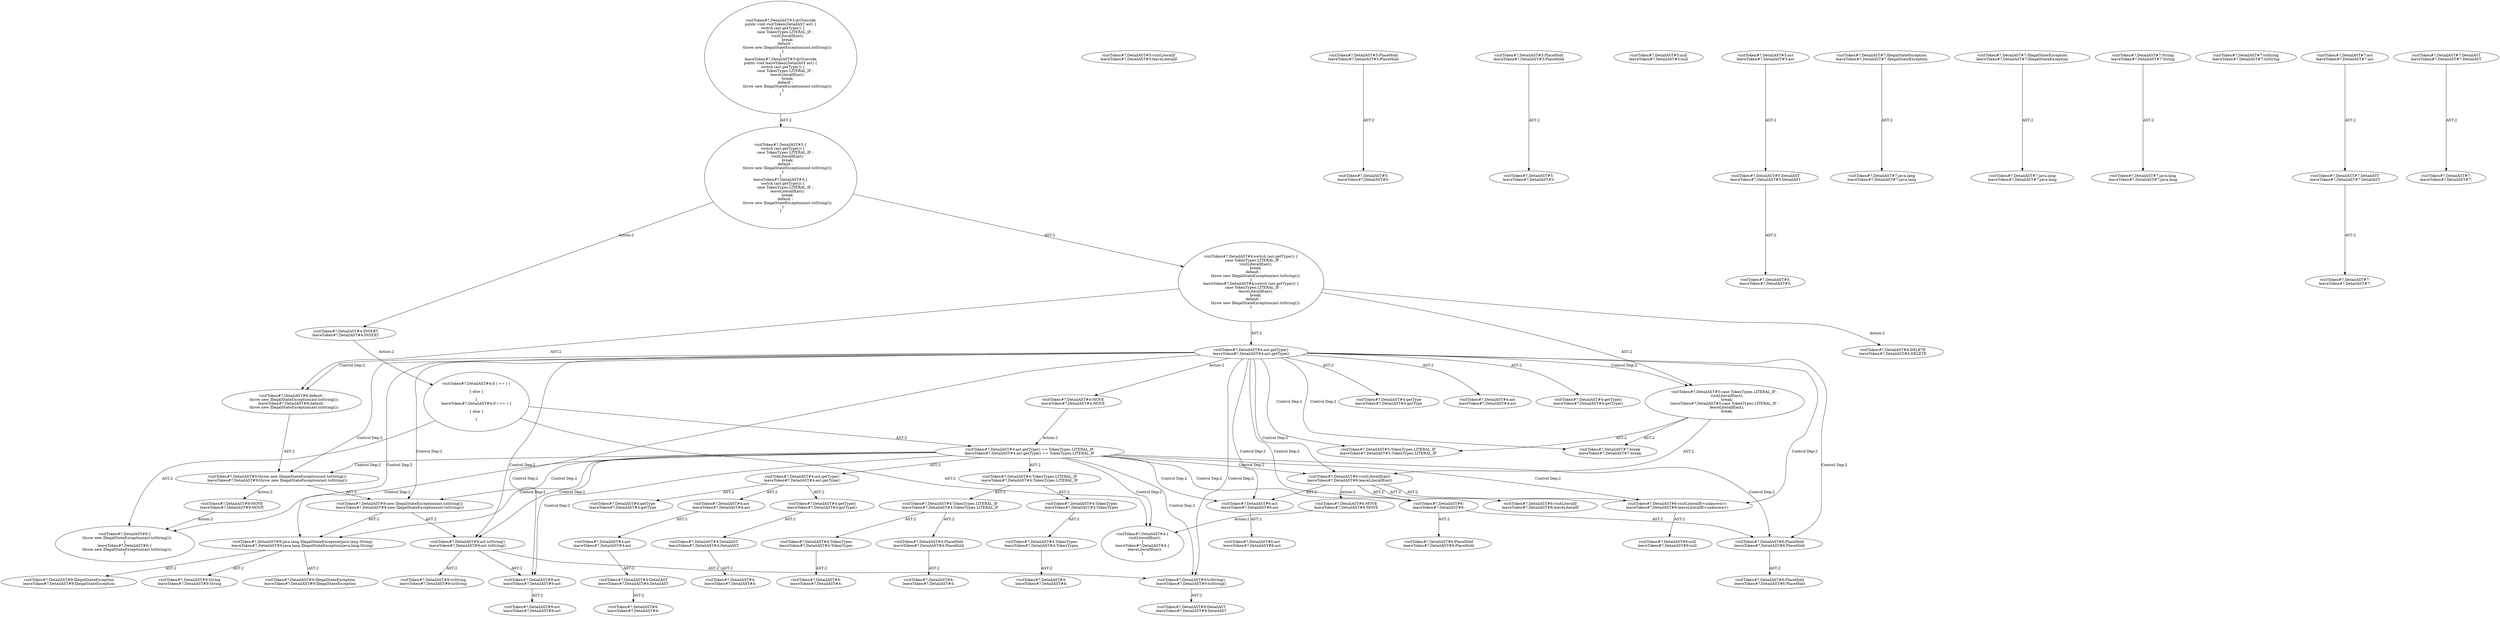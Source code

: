 digraph "Pattern" {
0 [label="visitToken#?,DetailAST#4:DELETE
leaveToken#?,DetailAST#4:DELETE" shape=ellipse]
1 [label="visitToken#?,DetailAST#4:switch (ast.getType()) \{
    case TokenTypes.LITERAL_IF :
        visitLiteralIf(ast);
        break;
    default :
        throw new IllegalStateException(ast.toString());
\}
leaveToken#?,DetailAST#4:switch (ast.getType()) \{
    case TokenTypes.LITERAL_IF :
        leaveLiteralIf(ast);
        break;
    default :
        throw new IllegalStateException(ast.toString());
\}" shape=ellipse]
2 [label="visitToken#?,DetailAST#3:\{
    switch (ast.getType()) \{
        case TokenTypes.LITERAL_IF :
            visitLiteralIf(ast);
            break;
        default :
            throw new IllegalStateException(ast.toString());
    \}
\}
leaveToken#?,DetailAST#3:\{
    switch (ast.getType()) \{
        case TokenTypes.LITERAL_IF :
            leaveLiteralIf(ast);
            break;
        default :
            throw new IllegalStateException(ast.toString());
    \}
\}" shape=ellipse]
3 [label="visitToken#?,DetailAST#3:@Override
public void visitToken(DetailAST ast) \{
    switch (ast.getType()) \{
        case TokenTypes.LITERAL_IF :
            visitLiteralIf(ast);
            break;
        default :
            throw new IllegalStateException(ast.toString());
    \}
\}
leaveToken#?,DetailAST#3:@Override
public void leaveToken(DetailAST ast) \{
    switch (ast.getType()) \{
        case TokenTypes.LITERAL_IF :
            leaveLiteralIf(ast);
            break;
        default :
            throw new IllegalStateException(ast.toString());
    \}
\}" shape=ellipse]
4 [label="visitToken#?,DetailAST#4:INSERT
leaveToken#?,DetailAST#4:INSERT" shape=ellipse]
5 [label="visitToken#?,DetailAST#4:if ( == ) \{

\} else \{

\}
leaveToken#?,DetailAST#4:if ( == ) \{

\} else \{

\}" shape=ellipse]
6 [label="visitToken#?,DetailAST#4:ast.getType() == TokenTypes.LITERAL_IF
leaveToken#?,DetailAST#4:ast.getType() == TokenTypes.LITERAL_IF" shape=ellipse]
7 [label="visitToken#?,DetailAST#4:ast.getType()
leaveToken#?,DetailAST#4:ast.getType()" shape=ellipse]
8 [label="visitToken#?,DetailAST#4:getType
leaveToken#?,DetailAST#4:getType" shape=ellipse]
9 [label="visitToken#?,DetailAST#4:ast
leaveToken#?,DetailAST#4:ast" shape=ellipse]
10 [label="visitToken#?,DetailAST#4:ast
leaveToken#?,DetailAST#4:ast" shape=ellipse]
11 [label="visitToken#?,DetailAST#4:DetailAST
leaveToken#?,DetailAST#4:DetailAST" shape=ellipse]
12 [label="visitToken#?,DetailAST#4:
leaveToken#?,DetailAST#4:" shape=ellipse]
13 [label="visitToken#?,DetailAST#4:getType()
leaveToken#?,DetailAST#4:getType()" shape=ellipse]
14 [label="visitToken#?,DetailAST#4:DetailAST
leaveToken#?,DetailAST#4:DetailAST" shape=ellipse]
15 [label="visitToken#?,DetailAST#4:
leaveToken#?,DetailAST#4:" shape=ellipse]
16 [label="visitToken#?,DetailAST#4:TokenTypes.LITERAL_IF
leaveToken#?,DetailAST#4:TokenTypes.LITERAL_IF" shape=ellipse]
17 [label="visitToken#?,DetailAST#4:TokenTypes
leaveToken#?,DetailAST#4:TokenTypes" shape=ellipse]
18 [label="visitToken#?,DetailAST#4:TokenTypes
leaveToken#?,DetailAST#4:TokenTypes" shape=ellipse]
19 [label="visitToken#?,DetailAST#4:
leaveToken#?,DetailAST#4:" shape=ellipse]
20 [label="visitToken#?,DetailAST#4:TokenTypes.LITERAL_IF
leaveToken#?,DetailAST#4:TokenTypes.LITERAL_IF" shape=ellipse]
21 [label="visitToken#?,DetailAST#4:TokenTypes
leaveToken#?,DetailAST#4:TokenTypes" shape=ellipse]
22 [label="visitToken#?,DetailAST#4:
leaveToken#?,DetailAST#4:" shape=ellipse]
23 [label="visitToken#?,DetailAST#4:PlaceHold
leaveToken#?,DetailAST#4:PlaceHold" shape=ellipse]
24 [label="visitToken#?,DetailAST#4:
leaveToken#?,DetailAST#4:" shape=ellipse]
25 [label="visitToken#?,DetailAST#4:\{
    visitLiteralIf(ast);
\}
leaveToken#?,DetailAST#4:\{
    leaveLiteralIf(ast);
\}" shape=ellipse]
26 [label="visitToken#?,DetailAST#6:visitLiteralIf(ast)
leaveToken#?,DetailAST#6:leaveLiteralIf(ast)" shape=ellipse]
27 [label="visitToken#?,DetailAST#5:visitLiteralIf
leaveToken#?,DetailAST#5:leaveLiteralIf" shape=ellipse]
28 [label="visitToken#?,DetailAST#6:
leaveToken#?,DetailAST#6:" shape=ellipse]
29 [label="visitToken#?,DetailAST#5:PlaceHold
leaveToken#?,DetailAST#5:PlaceHold" shape=ellipse]
30 [label="visitToken#?,DetailAST#5:
leaveToken#?,DetailAST#5:" shape=ellipse]
31 [label="visitToken#?,DetailAST#6:PlaceHold
leaveToken#?,DetailAST#6:PlaceHold" shape=ellipse]
32 [label="visitToken#?,DetailAST#5:PlaceHold
leaveToken#?,DetailAST#5:PlaceHold" shape=ellipse]
33 [label="visitToken#?,DetailAST#5:
leaveToken#?,DetailAST#5:" shape=ellipse]
34 [label="visitToken#?,DetailAST#6:visitLiteralIf(<unknown>)
leaveToken#?,DetailAST#6:leaveLiteralIf(<unknown>)" shape=ellipse]
35 [label="visitToken#?,DetailAST#5:null
leaveToken#?,DetailAST#5:null" shape=ellipse]
36 [label="visitToken#?,DetailAST#6:ast
leaveToken#?,DetailAST#6:ast" shape=ellipse]
37 [label="visitToken#?,DetailAST#5:ast
leaveToken#?,DetailAST#5:ast" shape=ellipse]
38 [label="visitToken#?,DetailAST#5:DetailAST
leaveToken#?,DetailAST#5:DetailAST" shape=ellipse]
39 [label="visitToken#?,DetailAST#5:
leaveToken#?,DetailAST#5:" shape=ellipse]
40 [label="visitToken#?,DetailAST#6:\{
    throw new IllegalStateException(ast.toString());
\}
leaveToken#?,DetailAST#6:\{
    throw new IllegalStateException(ast.toString());
\}" shape=ellipse]
41 [label="visitToken#?,DetailAST#9:throw new IllegalStateException(ast.toString())
leaveToken#?,DetailAST#9:throw new IllegalStateException(ast.toString())" shape=ellipse]
42 [label="visitToken#?,DetailAST#9:new IllegalStateException(ast.toString())
leaveToken#?,DetailAST#9:new IllegalStateException(ast.toString())" shape=ellipse]
43 [label="visitToken#?,DetailAST#9:java.lang.IllegalStateException(java.lang.String)
leaveToken#?,DetailAST#9:java.lang.IllegalStateException(java.lang.String)" shape=ellipse]
44 [label="visitToken#?,DetailAST#7:IllegalStateException
leaveToken#?,DetailAST#7:IllegalStateException" shape=ellipse]
45 [label="visitToken#?,DetailAST#7:java.lang
leaveToken#?,DetailAST#7:java.lang" shape=ellipse]
46 [label="visitToken#?,DetailAST#7:IllegalStateException
leaveToken#?,DetailAST#7:IllegalStateException" shape=ellipse]
47 [label="visitToken#?,DetailAST#7:java.lang
leaveToken#?,DetailAST#7:java.lang" shape=ellipse]
48 [label="visitToken#?,DetailAST#7:String
leaveToken#?,DetailAST#7:String" shape=ellipse]
49 [label="visitToken#?,DetailAST#7:java.lang
leaveToken#?,DetailAST#7:java.lang" shape=ellipse]
50 [label="visitToken#?,DetailAST#9:ast.toString()
leaveToken#?,DetailAST#9:ast.toString()" shape=ellipse]
51 [label="visitToken#?,DetailAST#7:toString
leaveToken#?,DetailAST#7:toString" shape=ellipse]
52 [label="visitToken#?,DetailAST#9:ast
leaveToken#?,DetailAST#9:ast" shape=ellipse]
53 [label="visitToken#?,DetailAST#7:ast
leaveToken#?,DetailAST#7:ast" shape=ellipse]
54 [label="visitToken#?,DetailAST#7:DetailAST
leaveToken#?,DetailAST#7:DetailAST" shape=ellipse]
55 [label="visitToken#?,DetailAST#7:
leaveToken#?,DetailAST#7:" shape=ellipse]
56 [label="visitToken#?,DetailAST#9:toString()
leaveToken#?,DetailAST#9:toString()" shape=ellipse]
57 [label="visitToken#?,DetailAST#7:DetailAST
leaveToken#?,DetailAST#7:DetailAST" shape=ellipse]
58 [label="visitToken#?,DetailAST#7:
leaveToken#?,DetailAST#7:" shape=ellipse]
59 [label="visitToken#?,DetailAST#6:visitLiteralIf
leaveToken#?,DetailAST#6:leaveLiteralIf" shape=ellipse]
60 [label="visitToken#?,DetailAST#6:PlaceHold
leaveToken#?,DetailAST#6:PlaceHold" shape=ellipse]
61 [label="visitToken#?,DetailAST#6:PlaceHold
leaveToken#?,DetailAST#6:PlaceHold" shape=ellipse]
62 [label="visitToken#?,DetailAST#6:null
leaveToken#?,DetailAST#6:null" shape=ellipse]
63 [label="visitToken#?,DetailAST#6:ast
leaveToken#?,DetailAST#6:ast" shape=ellipse]
64 [label="visitToken#?,DetailAST#6:MOVE
leaveToken#?,DetailAST#6:MOVE" shape=ellipse]
65 [label="visitToken#?,DetailAST#9:IllegalStateException
leaveToken#?,DetailAST#9:IllegalStateException" shape=ellipse]
66 [label="visitToken#?,DetailAST#9:IllegalStateException
leaveToken#?,DetailAST#9:IllegalStateException" shape=ellipse]
67 [label="visitToken#?,DetailAST#9:String
leaveToken#?,DetailAST#9:String" shape=ellipse]
68 [label="visitToken#?,DetailAST#9:toString
leaveToken#?,DetailAST#9:toString" shape=ellipse]
69 [label="visitToken#?,DetailAST#9:ast
leaveToken#?,DetailAST#9:ast" shape=ellipse]
70 [label="visitToken#?,DetailAST#9:DetailAST
leaveToken#?,DetailAST#9:DetailAST" shape=ellipse]
71 [label="visitToken#?,DetailAST#9:MOVE
leaveToken#?,DetailAST#9:MOVE" shape=ellipse]
72 [label="visitToken#?,DetailAST#4:ast.getType()
leaveToken#?,DetailAST#4:ast.getType()" shape=ellipse]
73 [label="visitToken#?,DetailAST#4:getType
leaveToken#?,DetailAST#4:getType" shape=ellipse]
74 [label="visitToken#?,DetailAST#4:ast
leaveToken#?,DetailAST#4:ast" shape=ellipse]
75 [label="visitToken#?,DetailAST#4:getType()
leaveToken#?,DetailAST#4:getType()" shape=ellipse]
76 [label="visitToken#?,DetailAST#5:case TokenTypes.LITERAL_IF :
    visitLiteralIf(ast);
    break;
leaveToken#?,DetailAST#5:case TokenTypes.LITERAL_IF :
    leaveLiteralIf(ast);
    break;" shape=ellipse]
77 [label="visitToken#?,DetailAST#5:TokenTypes.LITERAL_IF
leaveToken#?,DetailAST#5:TokenTypes.LITERAL_IF" shape=ellipse]
78 [label="visitToken#?,DetailAST#7:break
leaveToken#?,DetailAST#7:break" shape=ellipse]
79 [label="visitToken#?,DetailAST#8:default :
    throw new IllegalStateException(ast.toString());
leaveToken#?,DetailAST#8:default :
    throw new IllegalStateException(ast.toString());" shape=ellipse]
80 [label="visitToken#?,DetailAST#4:MOVE
leaveToken#?,DetailAST#4:MOVE" shape=ellipse]
1 -> 0 [label="Action:2"];
1 -> 72 [label="AST:2"];
1 -> 76 [label="AST:2"];
1 -> 79 [label="AST:2"];
2 -> 1 [label="AST:2"];
2 -> 4 [label="Action:2"];
3 -> 2 [label="AST:2"];
4 -> 5 [label="Action:2"];
5 -> 6 [label="AST:2"];
5 -> 25 [label="AST:2"];
5 -> 40 [label="AST:2"];
6 -> 7 [label="AST:2"];
6 -> 16 [label="AST:2"];
6 -> 25 [label="Control Dep:2"];
6 -> 40 [label="Control Dep:2"];
6 -> 26 [label="Control Dep:2"];
6 -> 34 [label="Control Dep:2"];
6 -> 28 [label="Control Dep:2"];
6 -> 31 [label="Control Dep:2"];
6 -> 36 [label="Control Dep:2"];
6 -> 41 [label="Control Dep:2"];
6 -> 42 [label="Control Dep:2"];
6 -> 43 [label="Control Dep:2"];
6 -> 50 [label="Control Dep:2"];
6 -> 56 [label="Control Dep:2"];
6 -> 52 [label="Control Dep:2"];
7 -> 8 [label="AST:2"];
7 -> 9 [label="AST:2"];
7 -> 13 [label="AST:2"];
9 -> 10 [label="AST:2"];
10 -> 11 [label="AST:2"];
11 -> 12 [label="AST:2"];
13 -> 14 [label="AST:2"];
14 -> 15 [label="AST:2"];
16 -> 17 [label="AST:2"];
16 -> 20 [label="AST:2"];
17 -> 18 [label="AST:2"];
18 -> 19 [label="AST:2"];
20 -> 21 [label="AST:2"];
20 -> 23 [label="AST:2"];
21 -> 22 [label="AST:2"];
23 -> 24 [label="AST:2"];
26 -> 59 [label="AST:2"];
26 -> 28 [label="AST:2"];
26 -> 34 [label="AST:2"];
26 -> 36 [label="AST:2"];
26 -> 64 [label="Action:2"];
28 -> 60 [label="AST:2"];
28 -> 31 [label="AST:2"];
29 -> 30 [label="AST:2"];
31 -> 61 [label="AST:2"];
32 -> 33 [label="AST:2"];
34 -> 62 [label="AST:2"];
36 -> 63 [label="AST:2"];
37 -> 38 [label="AST:2"];
38 -> 39 [label="AST:2"];
41 -> 42 [label="AST:2"];
41 -> 71 [label="Action:2"];
42 -> 43 [label="AST:2"];
42 -> 50 [label="AST:2"];
43 -> 65 [label="AST:2"];
43 -> 66 [label="AST:2"];
43 -> 67 [label="AST:2"];
44 -> 45 [label="AST:2"];
46 -> 47 [label="AST:2"];
48 -> 49 [label="AST:2"];
50 -> 68 [label="AST:2"];
50 -> 52 [label="AST:2"];
50 -> 56 [label="AST:2"];
52 -> 69 [label="AST:2"];
53 -> 54 [label="AST:2"];
54 -> 55 [label="AST:2"];
56 -> 70 [label="AST:2"];
57 -> 58 [label="AST:2"];
64 -> 25 [label="Action:2"];
71 -> 40 [label="Action:2"];
72 -> 26 [label="Control Dep:2"];
72 -> 28 [label="Control Dep:2"];
72 -> 31 [label="Control Dep:2"];
72 -> 34 [label="Control Dep:2"];
72 -> 36 [label="Control Dep:2"];
72 -> 41 [label="Control Dep:2"];
72 -> 42 [label="Control Dep:2"];
72 -> 43 [label="Control Dep:2"];
72 -> 50 [label="Control Dep:2"];
72 -> 52 [label="Control Dep:2"];
72 -> 56 [label="Control Dep:2"];
72 -> 73 [label="AST:2"];
72 -> 74 [label="AST:2"];
72 -> 75 [label="AST:2"];
72 -> 76 [label="Control Dep:2"];
72 -> 77 [label="Control Dep:2"];
72 -> 78 [label="Control Dep:2"];
72 -> 79 [label="Control Dep:2"];
72 -> 80 [label="Action:2"];
76 -> 26 [label="AST:2"];
76 -> 77 [label="AST:2"];
76 -> 78 [label="AST:2"];
79 -> 41 [label="AST:2"];
80 -> 6 [label="Action:2"];
}